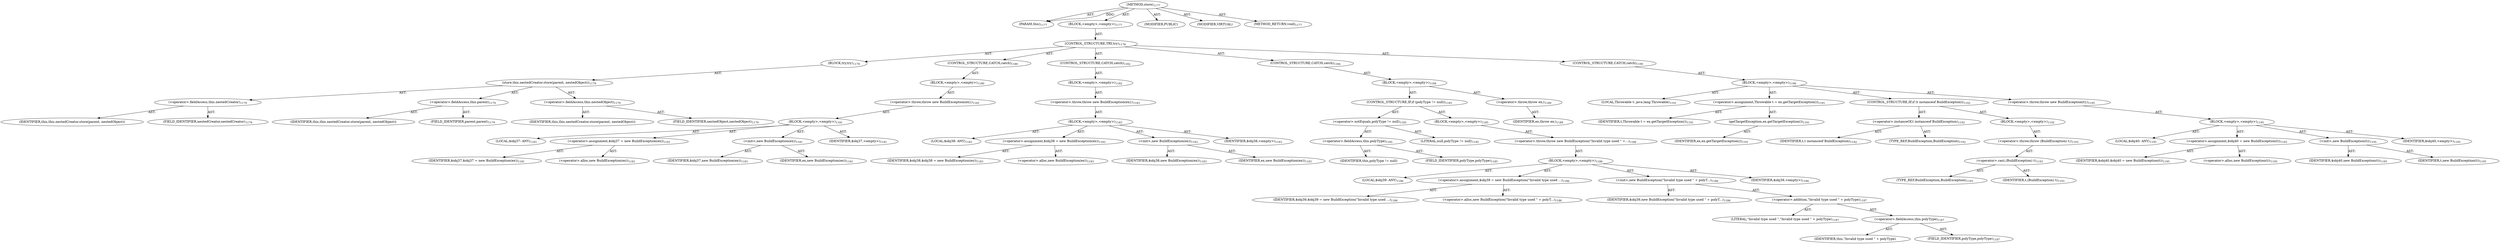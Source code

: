 digraph "store" {  
"111669149721" [label = <(METHOD,store)<SUB>1177</SUB>> ]
"115964117110" [label = <(PARAM,this)<SUB>1177</SUB>> ]
"25769803924" [label = <(BLOCK,&lt;empty&gt;,&lt;empty&gt;)<SUB>1177</SUB>> ]
"47244640350" [label = <(CONTROL_STRUCTURE,TRY,try)<SUB>1178</SUB>> ]
"25769803925" [label = <(BLOCK,try,try)<SUB>1178</SUB>> ]
"30064771691" [label = <(store,this.nestedCreator.store(parent, nestedObject))<SUB>1179</SUB>> ]
"30064771692" [label = <(&lt;operator&gt;.fieldAccess,this.nestedCreator)<SUB>1179</SUB>> ]
"68719477341" [label = <(IDENTIFIER,this,this.nestedCreator.store(parent, nestedObject))> ]
"55834574971" [label = <(FIELD_IDENTIFIER,nestedCreator,nestedCreator)<SUB>1179</SUB>> ]
"30064771693" [label = <(&lt;operator&gt;.fieldAccess,this.parent)<SUB>1179</SUB>> ]
"68719477342" [label = <(IDENTIFIER,this,this.nestedCreator.store(parent, nestedObject))> ]
"55834574972" [label = <(FIELD_IDENTIFIER,parent,parent)<SUB>1179</SUB>> ]
"30064771694" [label = <(&lt;operator&gt;.fieldAccess,this.nestedObject)<SUB>1179</SUB>> ]
"68719477343" [label = <(IDENTIFIER,this,this.nestedCreator.store(parent, nestedObject))> ]
"55834574973" [label = <(FIELD_IDENTIFIER,nestedObject,nestedObject)<SUB>1179</SUB>> ]
"47244640351" [label = <(CONTROL_STRUCTURE,CATCH,catch)<SUB>1180</SUB>> ]
"25769803926" [label = <(BLOCK,&lt;empty&gt;,&lt;empty&gt;)<SUB>1180</SUB>> ]
"30064771695" [label = <(&lt;operator&gt;.throw,throw new BuildException(ex);)<SUB>1181</SUB>> ]
"25769803927" [label = <(BLOCK,&lt;empty&gt;,&lt;empty&gt;)<SUB>1181</SUB>> ]
"94489280595" [label = <(LOCAL,$obj37: ANY)<SUB>1181</SUB>> ]
"30064771696" [label = <(&lt;operator&gt;.assignment,$obj37 = new BuildException(ex))<SUB>1181</SUB>> ]
"68719477344" [label = <(IDENTIFIER,$obj37,$obj37 = new BuildException(ex))<SUB>1181</SUB>> ]
"30064771697" [label = <(&lt;operator&gt;.alloc,new BuildException(ex))<SUB>1181</SUB>> ]
"30064771698" [label = <(&lt;init&gt;,new BuildException(ex))<SUB>1181</SUB>> ]
"68719477345" [label = <(IDENTIFIER,$obj37,new BuildException(ex))<SUB>1181</SUB>> ]
"68719477346" [label = <(IDENTIFIER,ex,new BuildException(ex))<SUB>1181</SUB>> ]
"68719477347" [label = <(IDENTIFIER,$obj37,&lt;empty&gt;)<SUB>1181</SUB>> ]
"47244640352" [label = <(CONTROL_STRUCTURE,CATCH,catch)<SUB>1182</SUB>> ]
"25769803928" [label = <(BLOCK,&lt;empty&gt;,&lt;empty&gt;)<SUB>1182</SUB>> ]
"30064771699" [label = <(&lt;operator&gt;.throw,throw new BuildException(ex);)<SUB>1183</SUB>> ]
"25769803929" [label = <(BLOCK,&lt;empty&gt;,&lt;empty&gt;)<SUB>1183</SUB>> ]
"94489280596" [label = <(LOCAL,$obj38: ANY)<SUB>1183</SUB>> ]
"30064771700" [label = <(&lt;operator&gt;.assignment,$obj38 = new BuildException(ex))<SUB>1183</SUB>> ]
"68719477348" [label = <(IDENTIFIER,$obj38,$obj38 = new BuildException(ex))<SUB>1183</SUB>> ]
"30064771701" [label = <(&lt;operator&gt;.alloc,new BuildException(ex))<SUB>1183</SUB>> ]
"30064771702" [label = <(&lt;init&gt;,new BuildException(ex))<SUB>1183</SUB>> ]
"68719477349" [label = <(IDENTIFIER,$obj38,new BuildException(ex))<SUB>1183</SUB>> ]
"68719477350" [label = <(IDENTIFIER,ex,new BuildException(ex))<SUB>1183</SUB>> ]
"68719477351" [label = <(IDENTIFIER,$obj38,&lt;empty&gt;)<SUB>1183</SUB>> ]
"47244640353" [label = <(CONTROL_STRUCTURE,CATCH,catch)<SUB>1184</SUB>> ]
"25769803930" [label = <(BLOCK,&lt;empty&gt;,&lt;empty&gt;)<SUB>1184</SUB>> ]
"47244640354" [label = <(CONTROL_STRUCTURE,IF,if (polyType != null))<SUB>1185</SUB>> ]
"30064771703" [label = <(&lt;operator&gt;.notEquals,polyType != null)<SUB>1185</SUB>> ]
"30064771704" [label = <(&lt;operator&gt;.fieldAccess,this.polyType)<SUB>1185</SUB>> ]
"68719477352" [label = <(IDENTIFIER,this,polyType != null)> ]
"55834574974" [label = <(FIELD_IDENTIFIER,polyType,polyType)<SUB>1185</SUB>> ]
"90194313307" [label = <(LITERAL,null,polyType != null)<SUB>1185</SUB>> ]
"25769803931" [label = <(BLOCK,&lt;empty&gt;,&lt;empty&gt;)<SUB>1185</SUB>> ]
"30064771705" [label = <(&lt;operator&gt;.throw,throw new BuildException(&quot;Invalid type used &quot; +...)<SUB>1186</SUB>> ]
"25769803932" [label = <(BLOCK,&lt;empty&gt;,&lt;empty&gt;)<SUB>1186</SUB>> ]
"94489280597" [label = <(LOCAL,$obj39: ANY)<SUB>1186</SUB>> ]
"30064771706" [label = <(&lt;operator&gt;.assignment,$obj39 = new BuildException(&quot;Invalid type used ...)<SUB>1186</SUB>> ]
"68719477353" [label = <(IDENTIFIER,$obj39,$obj39 = new BuildException(&quot;Invalid type used ...)<SUB>1186</SUB>> ]
"30064771707" [label = <(&lt;operator&gt;.alloc,new BuildException(&quot;Invalid type used &quot; + polyT...)<SUB>1186</SUB>> ]
"30064771708" [label = <(&lt;init&gt;,new BuildException(&quot;Invalid type used &quot; + polyT...)<SUB>1186</SUB>> ]
"68719477354" [label = <(IDENTIFIER,$obj39,new BuildException(&quot;Invalid type used &quot; + polyT...)<SUB>1186</SUB>> ]
"30064771709" [label = <(&lt;operator&gt;.addition,&quot;Invalid type used &quot; + polyType)<SUB>1187</SUB>> ]
"90194313308" [label = <(LITERAL,&quot;Invalid type used &quot;,&quot;Invalid type used &quot; + polyType)<SUB>1187</SUB>> ]
"30064771710" [label = <(&lt;operator&gt;.fieldAccess,this.polyType)<SUB>1187</SUB>> ]
"68719477355" [label = <(IDENTIFIER,this,&quot;Invalid type used &quot; + polyType)> ]
"55834574975" [label = <(FIELD_IDENTIFIER,polyType,polyType)<SUB>1187</SUB>> ]
"68719477356" [label = <(IDENTIFIER,$obj39,&lt;empty&gt;)<SUB>1186</SUB>> ]
"30064771711" [label = <(&lt;operator&gt;.throw,throw ex;)<SUB>1189</SUB>> ]
"68719477357" [label = <(IDENTIFIER,ex,throw ex;)<SUB>1189</SUB>> ]
"47244640355" [label = <(CONTROL_STRUCTURE,CATCH,catch)<SUB>1190</SUB>> ]
"25769803933" [label = <(BLOCK,&lt;empty&gt;,&lt;empty&gt;)<SUB>1190</SUB>> ]
"94489280598" [label = <(LOCAL,Throwable t: java.lang.Throwable)<SUB>1191</SUB>> ]
"30064771712" [label = <(&lt;operator&gt;.assignment,Throwable t = ex.getTargetException())<SUB>1191</SUB>> ]
"68719477358" [label = <(IDENTIFIER,t,Throwable t = ex.getTargetException())<SUB>1191</SUB>> ]
"30064771713" [label = <(getTargetException,ex.getTargetException())<SUB>1191</SUB>> ]
"68719477359" [label = <(IDENTIFIER,ex,ex.getTargetException())<SUB>1191</SUB>> ]
"47244640356" [label = <(CONTROL_STRUCTURE,IF,if (t instanceof BuildException))<SUB>1192</SUB>> ]
"30064771714" [label = <(&lt;operator&gt;.instanceOf,t instanceof BuildException)<SUB>1192</SUB>> ]
"68719477360" [label = <(IDENTIFIER,t,t instanceof BuildException)<SUB>1192</SUB>> ]
"180388626460" [label = <(TYPE_REF,BuildException,BuildException)<SUB>1192</SUB>> ]
"25769803934" [label = <(BLOCK,&lt;empty&gt;,&lt;empty&gt;)<SUB>1192</SUB>> ]
"30064771715" [label = <(&lt;operator&gt;.throw,throw (BuildException) t;)<SUB>1193</SUB>> ]
"30064771716" [label = <(&lt;operator&gt;.cast,(BuildException) t)<SUB>1193</SUB>> ]
"180388626461" [label = <(TYPE_REF,BuildException,BuildException)<SUB>1193</SUB>> ]
"68719477361" [label = <(IDENTIFIER,t,(BuildException) t)<SUB>1193</SUB>> ]
"30064771717" [label = <(&lt;operator&gt;.throw,throw new BuildException(t);)<SUB>1195</SUB>> ]
"25769803935" [label = <(BLOCK,&lt;empty&gt;,&lt;empty&gt;)<SUB>1195</SUB>> ]
"94489280599" [label = <(LOCAL,$obj40: ANY)<SUB>1195</SUB>> ]
"30064771718" [label = <(&lt;operator&gt;.assignment,$obj40 = new BuildException(t))<SUB>1195</SUB>> ]
"68719477362" [label = <(IDENTIFIER,$obj40,$obj40 = new BuildException(t))<SUB>1195</SUB>> ]
"30064771719" [label = <(&lt;operator&gt;.alloc,new BuildException(t))<SUB>1195</SUB>> ]
"30064771720" [label = <(&lt;init&gt;,new BuildException(t))<SUB>1195</SUB>> ]
"68719477363" [label = <(IDENTIFIER,$obj40,new BuildException(t))<SUB>1195</SUB>> ]
"68719477364" [label = <(IDENTIFIER,t,new BuildException(t))<SUB>1195</SUB>> ]
"68719477365" [label = <(IDENTIFIER,$obj40,&lt;empty&gt;)<SUB>1195</SUB>> ]
"133143986242" [label = <(MODIFIER,PUBLIC)> ]
"133143986243" [label = <(MODIFIER,VIRTUAL)> ]
"128849018905" [label = <(METHOD_RETURN,void)<SUB>1177</SUB>> ]
  "111669149721" -> "115964117110"  [ label = "AST: "] 
  "111669149721" -> "25769803924"  [ label = "AST: "] 
  "111669149721" -> "133143986242"  [ label = "AST: "] 
  "111669149721" -> "133143986243"  [ label = "AST: "] 
  "111669149721" -> "128849018905"  [ label = "AST: "] 
  "25769803924" -> "47244640350"  [ label = "AST: "] 
  "47244640350" -> "25769803925"  [ label = "AST: "] 
  "47244640350" -> "47244640351"  [ label = "AST: "] 
  "47244640350" -> "47244640352"  [ label = "AST: "] 
  "47244640350" -> "47244640353"  [ label = "AST: "] 
  "47244640350" -> "47244640355"  [ label = "AST: "] 
  "25769803925" -> "30064771691"  [ label = "AST: "] 
  "30064771691" -> "30064771692"  [ label = "AST: "] 
  "30064771691" -> "30064771693"  [ label = "AST: "] 
  "30064771691" -> "30064771694"  [ label = "AST: "] 
  "30064771692" -> "68719477341"  [ label = "AST: "] 
  "30064771692" -> "55834574971"  [ label = "AST: "] 
  "30064771693" -> "68719477342"  [ label = "AST: "] 
  "30064771693" -> "55834574972"  [ label = "AST: "] 
  "30064771694" -> "68719477343"  [ label = "AST: "] 
  "30064771694" -> "55834574973"  [ label = "AST: "] 
  "47244640351" -> "25769803926"  [ label = "AST: "] 
  "25769803926" -> "30064771695"  [ label = "AST: "] 
  "30064771695" -> "25769803927"  [ label = "AST: "] 
  "25769803927" -> "94489280595"  [ label = "AST: "] 
  "25769803927" -> "30064771696"  [ label = "AST: "] 
  "25769803927" -> "30064771698"  [ label = "AST: "] 
  "25769803927" -> "68719477347"  [ label = "AST: "] 
  "30064771696" -> "68719477344"  [ label = "AST: "] 
  "30064771696" -> "30064771697"  [ label = "AST: "] 
  "30064771698" -> "68719477345"  [ label = "AST: "] 
  "30064771698" -> "68719477346"  [ label = "AST: "] 
  "47244640352" -> "25769803928"  [ label = "AST: "] 
  "25769803928" -> "30064771699"  [ label = "AST: "] 
  "30064771699" -> "25769803929"  [ label = "AST: "] 
  "25769803929" -> "94489280596"  [ label = "AST: "] 
  "25769803929" -> "30064771700"  [ label = "AST: "] 
  "25769803929" -> "30064771702"  [ label = "AST: "] 
  "25769803929" -> "68719477351"  [ label = "AST: "] 
  "30064771700" -> "68719477348"  [ label = "AST: "] 
  "30064771700" -> "30064771701"  [ label = "AST: "] 
  "30064771702" -> "68719477349"  [ label = "AST: "] 
  "30064771702" -> "68719477350"  [ label = "AST: "] 
  "47244640353" -> "25769803930"  [ label = "AST: "] 
  "25769803930" -> "47244640354"  [ label = "AST: "] 
  "25769803930" -> "30064771711"  [ label = "AST: "] 
  "47244640354" -> "30064771703"  [ label = "AST: "] 
  "47244640354" -> "25769803931"  [ label = "AST: "] 
  "30064771703" -> "30064771704"  [ label = "AST: "] 
  "30064771703" -> "90194313307"  [ label = "AST: "] 
  "30064771704" -> "68719477352"  [ label = "AST: "] 
  "30064771704" -> "55834574974"  [ label = "AST: "] 
  "25769803931" -> "30064771705"  [ label = "AST: "] 
  "30064771705" -> "25769803932"  [ label = "AST: "] 
  "25769803932" -> "94489280597"  [ label = "AST: "] 
  "25769803932" -> "30064771706"  [ label = "AST: "] 
  "25769803932" -> "30064771708"  [ label = "AST: "] 
  "25769803932" -> "68719477356"  [ label = "AST: "] 
  "30064771706" -> "68719477353"  [ label = "AST: "] 
  "30064771706" -> "30064771707"  [ label = "AST: "] 
  "30064771708" -> "68719477354"  [ label = "AST: "] 
  "30064771708" -> "30064771709"  [ label = "AST: "] 
  "30064771709" -> "90194313308"  [ label = "AST: "] 
  "30064771709" -> "30064771710"  [ label = "AST: "] 
  "30064771710" -> "68719477355"  [ label = "AST: "] 
  "30064771710" -> "55834574975"  [ label = "AST: "] 
  "30064771711" -> "68719477357"  [ label = "AST: "] 
  "47244640355" -> "25769803933"  [ label = "AST: "] 
  "25769803933" -> "94489280598"  [ label = "AST: "] 
  "25769803933" -> "30064771712"  [ label = "AST: "] 
  "25769803933" -> "47244640356"  [ label = "AST: "] 
  "25769803933" -> "30064771717"  [ label = "AST: "] 
  "30064771712" -> "68719477358"  [ label = "AST: "] 
  "30064771712" -> "30064771713"  [ label = "AST: "] 
  "30064771713" -> "68719477359"  [ label = "AST: "] 
  "47244640356" -> "30064771714"  [ label = "AST: "] 
  "47244640356" -> "25769803934"  [ label = "AST: "] 
  "30064771714" -> "68719477360"  [ label = "AST: "] 
  "30064771714" -> "180388626460"  [ label = "AST: "] 
  "25769803934" -> "30064771715"  [ label = "AST: "] 
  "30064771715" -> "30064771716"  [ label = "AST: "] 
  "30064771716" -> "180388626461"  [ label = "AST: "] 
  "30064771716" -> "68719477361"  [ label = "AST: "] 
  "30064771717" -> "25769803935"  [ label = "AST: "] 
  "25769803935" -> "94489280599"  [ label = "AST: "] 
  "25769803935" -> "30064771718"  [ label = "AST: "] 
  "25769803935" -> "30064771720"  [ label = "AST: "] 
  "25769803935" -> "68719477365"  [ label = "AST: "] 
  "30064771718" -> "68719477362"  [ label = "AST: "] 
  "30064771718" -> "30064771719"  [ label = "AST: "] 
  "30064771720" -> "68719477363"  [ label = "AST: "] 
  "30064771720" -> "68719477364"  [ label = "AST: "] 
  "111669149721" -> "115964117110"  [ label = "DDG: "] 
}
